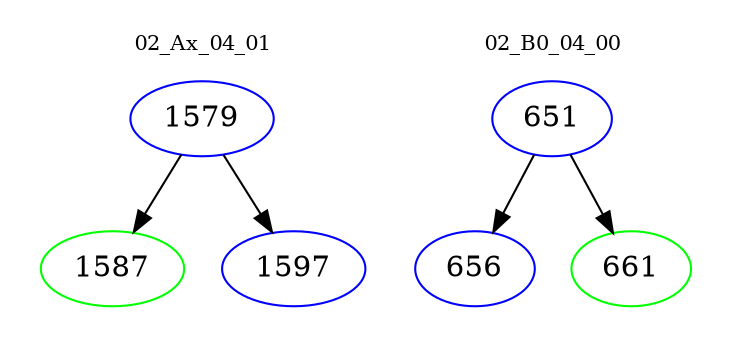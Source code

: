 digraph{
subgraph cluster_0 {
color = white
label = "02_Ax_04_01";
fontsize=10;
T0_1579 [label="1579", color="blue"]
T0_1579 -> T0_1587 [color="black"]
T0_1587 [label="1587", color="green"]
T0_1579 -> T0_1597 [color="black"]
T0_1597 [label="1597", color="blue"]
}
subgraph cluster_1 {
color = white
label = "02_B0_04_00";
fontsize=10;
T1_651 [label="651", color="blue"]
T1_651 -> T1_656 [color="black"]
T1_656 [label="656", color="blue"]
T1_651 -> T1_661 [color="black"]
T1_661 [label="661", color="green"]
}
}
